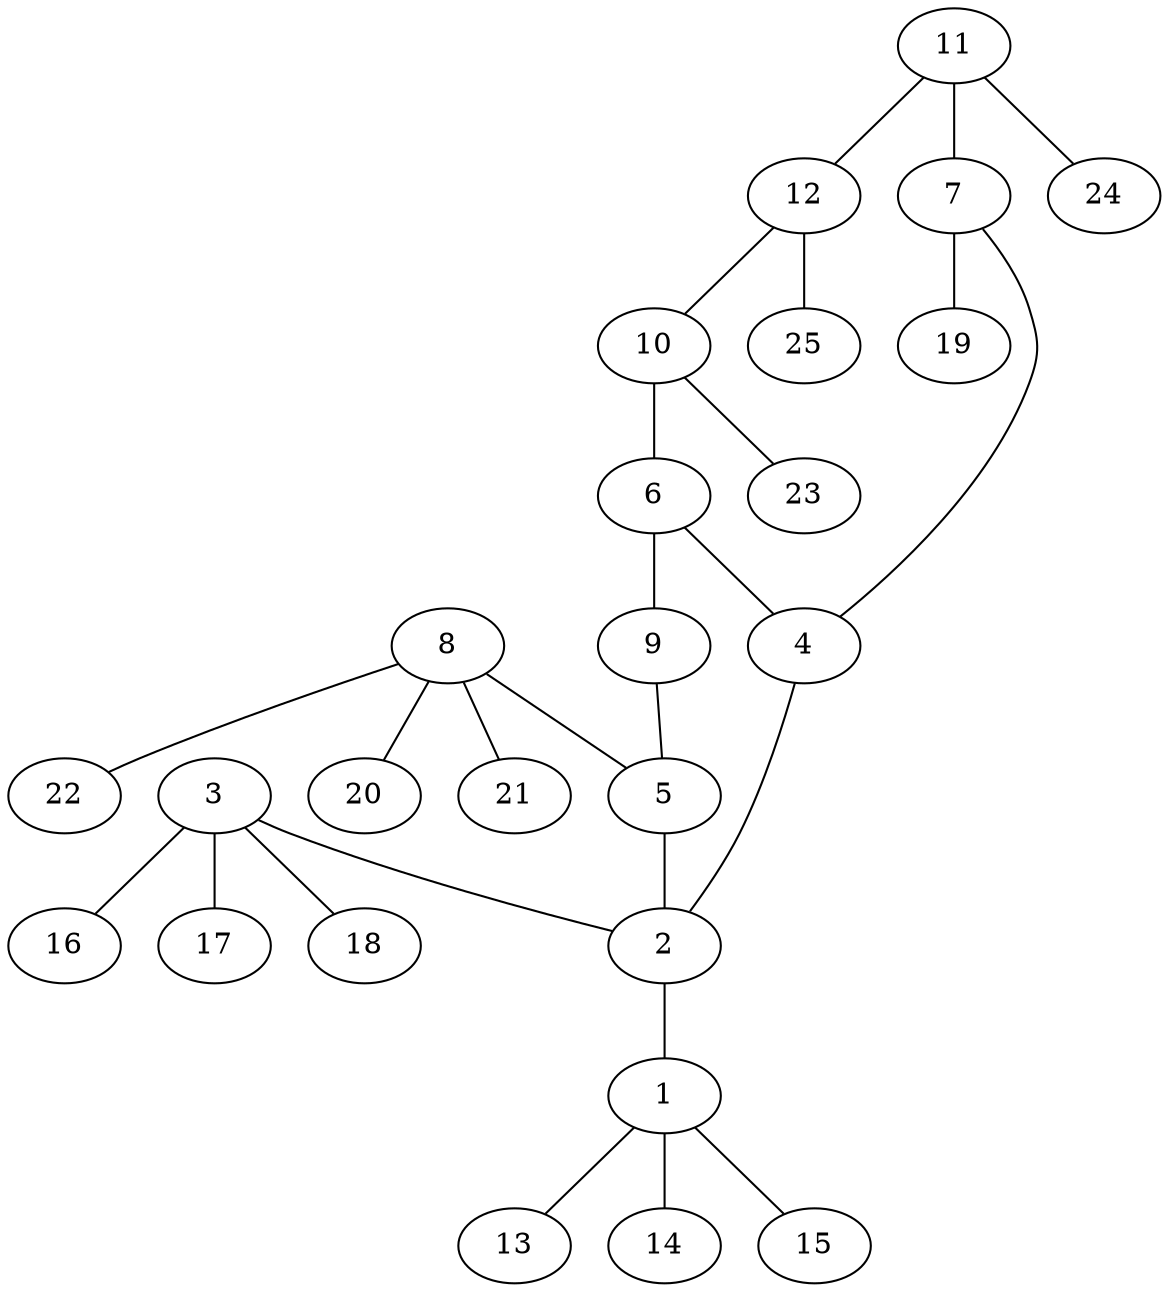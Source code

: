 graph molecule_2020 {
	1	 [chem=C];
	13	 [chem=H];
	1 -- 13	 [valence=1];
	14	 [chem=H];
	1 -- 14	 [valence=1];
	15	 [chem=H];
	1 -- 15	 [valence=1];
	2	 [chem=C];
	2 -- 1	 [valence=1];
	3	 [chem=C];
	3 -- 2	 [valence=1];
	16	 [chem=H];
	3 -- 16	 [valence=1];
	17	 [chem=H];
	3 -- 17	 [valence=1];
	18	 [chem=H];
	3 -- 18	 [valence=1];
	4	 [chem=C];
	4 -- 2	 [valence=1];
	5	 [chem=C];
	5 -- 2	 [valence=1];
	6	 [chem=C];
	6 -- 4	 [valence=2];
	9	 [chem=N];
	6 -- 9	 [valence=1];
	7	 [chem=C];
	7 -- 4	 [valence=1];
	19	 [chem=H];
	7 -- 19	 [valence=1];
	8	 [chem=C];
	8 -- 5	 [valence=1];
	20	 [chem=H];
	8 -- 20	 [valence=1];
	21	 [chem=H];
	8 -- 21	 [valence=1];
	22	 [chem=H];
	8 -- 22	 [valence=1];
	9 -- 5	 [valence=2];
	10	 [chem=C];
	10 -- 6	 [valence=1];
	23	 [chem=H];
	10 -- 23	 [valence=1];
	11	 [chem=C];
	11 -- 7	 [valence=2];
	12	 [chem=C];
	11 -- 12	 [valence=1];
	24	 [chem=H];
	11 -- 24	 [valence=1];
	12 -- 10	 [valence=2];
	25	 [chem=H];
	12 -- 25	 [valence=1];
}
